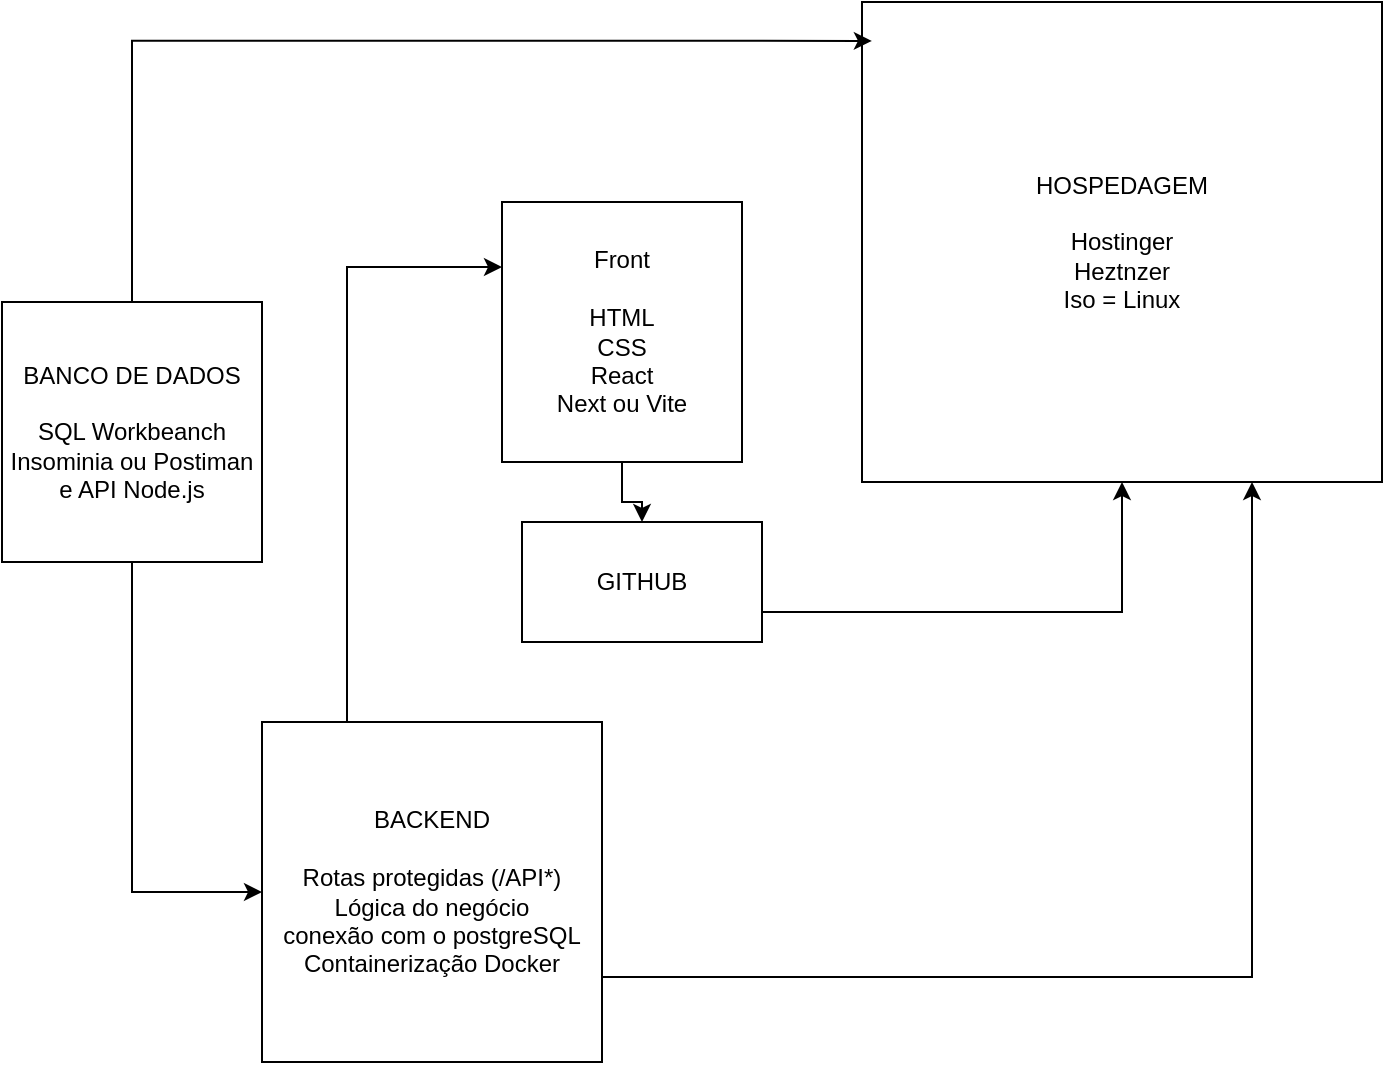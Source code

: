 <mxfile version="27.0.2">
  <diagram name="Página-1" id="aVjAVGTrHqwCA4JihpEF">
    <mxGraphModel dx="1498" dy="686" grid="1" gridSize="10" guides="1" tooltips="1" connect="1" arrows="1" fold="1" page="1" pageScale="1" pageWidth="827" pageHeight="1169" math="0" shadow="0">
      <root>
        <mxCell id="0" />
        <mxCell id="1" parent="0" />
        <mxCell id="lsNomWDP-AX5c-Sb73Dg-14" style="edgeStyle=orthogonalEdgeStyle;rounded=0;orthogonalLoop=1;jettySize=auto;html=1;exitX=0.5;exitY=1;exitDx=0;exitDy=0;" edge="1" parent="1" source="lsNomWDP-AX5c-Sb73Dg-1" target="lsNomWDP-AX5c-Sb73Dg-12">
          <mxGeometry relative="1" as="geometry" />
        </mxCell>
        <mxCell id="lsNomWDP-AX5c-Sb73Dg-1" value="Front&lt;div&gt;&lt;br&gt;&lt;/div&gt;&lt;div&gt;HTML&lt;/div&gt;&lt;div&gt;CSS&lt;/div&gt;&lt;div&gt;React&lt;/div&gt;&lt;div&gt;Next ou Vite&lt;/div&gt;" style="rounded=0;whiteSpace=wrap;html=1;" vertex="1" parent="1">
          <mxGeometry x="320" y="130" width="120" height="130" as="geometry" />
        </mxCell>
        <mxCell id="lsNomWDP-AX5c-Sb73Dg-7" style="edgeStyle=orthogonalEdgeStyle;rounded=0;orthogonalLoop=1;jettySize=auto;html=1;entryX=0;entryY=0.5;entryDx=0;entryDy=0;" edge="1" parent="1" source="lsNomWDP-AX5c-Sb73Dg-4" target="lsNomWDP-AX5c-Sb73Dg-6">
          <mxGeometry relative="1" as="geometry" />
        </mxCell>
        <mxCell id="lsNomWDP-AX5c-Sb73Dg-11" style="edgeStyle=orthogonalEdgeStyle;rounded=0;orthogonalLoop=1;jettySize=auto;html=1;exitX=0.5;exitY=0;exitDx=0;exitDy=0;" edge="1" parent="1" source="lsNomWDP-AX5c-Sb73Dg-4">
          <mxGeometry relative="1" as="geometry">
            <mxPoint x="134.941" y="179.882" as="targetPoint" />
          </mxGeometry>
        </mxCell>
        <mxCell id="lsNomWDP-AX5c-Sb73Dg-4" value="BANCO DE DADOS&lt;div&gt;&lt;br&gt;&lt;/div&gt;&lt;div&gt;SQL Workbeanch&lt;/div&gt;&lt;div&gt;Insominia ou Postiman&lt;/div&gt;&lt;div&gt;e API Node.js&lt;/div&gt;" style="whiteSpace=wrap;html=1;aspect=fixed;" vertex="1" parent="1">
          <mxGeometry x="70" y="180" width="130" height="130" as="geometry" />
        </mxCell>
        <mxCell id="lsNomWDP-AX5c-Sb73Dg-9" style="edgeStyle=orthogonalEdgeStyle;rounded=0;orthogonalLoop=1;jettySize=auto;html=1;exitX=0.25;exitY=0;exitDx=0;exitDy=0;entryX=0;entryY=0.25;entryDx=0;entryDy=0;" edge="1" parent="1" source="lsNomWDP-AX5c-Sb73Dg-6" target="lsNomWDP-AX5c-Sb73Dg-1">
          <mxGeometry relative="1" as="geometry" />
        </mxCell>
        <mxCell id="lsNomWDP-AX5c-Sb73Dg-17" style="edgeStyle=orthogonalEdgeStyle;rounded=0;orthogonalLoop=1;jettySize=auto;html=1;exitX=1;exitY=0.75;exitDx=0;exitDy=0;entryX=0.75;entryY=1;entryDx=0;entryDy=0;" edge="1" parent="1" source="lsNomWDP-AX5c-Sb73Dg-6" target="lsNomWDP-AX5c-Sb73Dg-10">
          <mxGeometry relative="1" as="geometry" />
        </mxCell>
        <mxCell id="lsNomWDP-AX5c-Sb73Dg-6" value="BACKEND&lt;div&gt;&lt;br&gt;&lt;/div&gt;&lt;div&gt;Rotas protegidas (/API*)&lt;/div&gt;&lt;div&gt;Lógica do negócio&lt;/div&gt;&lt;div&gt;conexão com o postgreSQL&lt;/div&gt;&lt;div&gt;Containerização Docker&lt;/div&gt;" style="whiteSpace=wrap;html=1;aspect=fixed;" vertex="1" parent="1">
          <mxGeometry x="200" y="390" width="170" height="170" as="geometry" />
        </mxCell>
        <mxCell id="lsNomWDP-AX5c-Sb73Dg-10" value="HOSPEDAGEM&lt;div&gt;&lt;br&gt;&lt;/div&gt;&lt;div&gt;Hostinger&lt;/div&gt;&lt;div&gt;Heztnzer&lt;/div&gt;&lt;div&gt;Iso = Linux&lt;/div&gt;" style="rounded=0;whiteSpace=wrap;html=1;" vertex="1" parent="1">
          <mxGeometry x="500" y="30" width="260" height="240" as="geometry" />
        </mxCell>
        <mxCell id="lsNomWDP-AX5c-Sb73Dg-18" style="edgeStyle=orthogonalEdgeStyle;rounded=0;orthogonalLoop=1;jettySize=auto;html=1;exitX=1;exitY=0.75;exitDx=0;exitDy=0;" edge="1" parent="1" source="lsNomWDP-AX5c-Sb73Dg-12" target="lsNomWDP-AX5c-Sb73Dg-10">
          <mxGeometry relative="1" as="geometry" />
        </mxCell>
        <mxCell id="lsNomWDP-AX5c-Sb73Dg-12" value="GITHUB" style="rounded=0;whiteSpace=wrap;html=1;" vertex="1" parent="1">
          <mxGeometry x="330" y="290" width="120" height="60" as="geometry" />
        </mxCell>
        <mxCell id="lsNomWDP-AX5c-Sb73Dg-16" style="edgeStyle=orthogonalEdgeStyle;rounded=0;orthogonalLoop=1;jettySize=auto;html=1;exitX=0.5;exitY=0;exitDx=0;exitDy=0;entryX=0.019;entryY=0.081;entryDx=0;entryDy=0;entryPerimeter=0;" edge="1" parent="1" source="lsNomWDP-AX5c-Sb73Dg-4" target="lsNomWDP-AX5c-Sb73Dg-10">
          <mxGeometry relative="1" as="geometry" />
        </mxCell>
      </root>
    </mxGraphModel>
  </diagram>
</mxfile>
